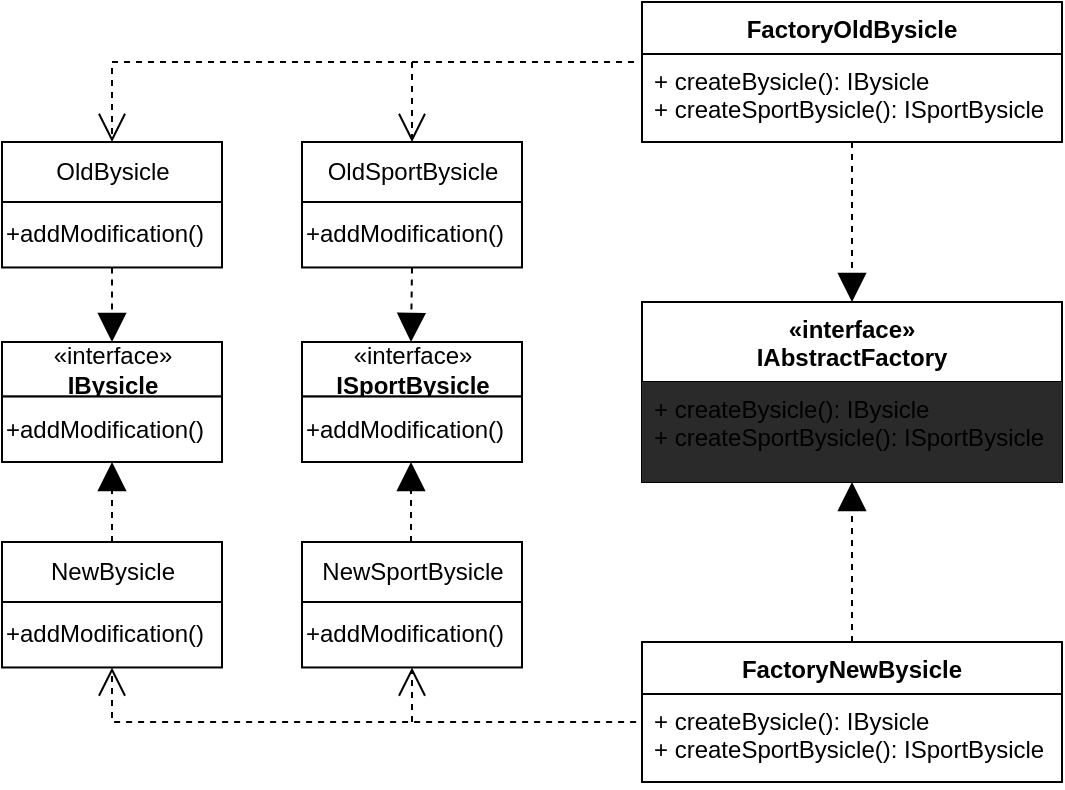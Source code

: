 <mxfile>
    <diagram id="6kIDdSxXV485Jl07DK02" name="Страница 1">
        <mxGraphModel dx="791" dy="472" grid="1" gridSize="10" guides="1" tooltips="1" connect="1" arrows="1" fold="1" page="1" pageScale="1" pageWidth="827" pageHeight="1169" math="0" shadow="0">
            <root>
                <mxCell id="0"/>
                <mxCell id="1" parent="0"/>
                <mxCell id="2" value="«interface»&#10;IAbstractFactory" style="swimlane;fontStyle=1;align=center;verticalAlign=top;childLayout=stackLayout;horizontal=1;startSize=40;horizontalStack=0;resizeParent=1;resizeParentMax=0;resizeLast=0;collapsible=1;marginBottom=0;" parent="1" vertex="1">
                    <mxGeometry x="350" y="230" width="210" height="90" as="geometry"/>
                </mxCell>
                <mxCell id="3" value="+ createBysicle(): IBysicle&#10;+ createSportBysicle(): ISportBysicle" style="text;strokeColor=none;align=left;verticalAlign=top;spacingLeft=4;spacingRight=4;overflow=hidden;rotatable=0;points=[[0,0.5],[1,0.5]];portConstraint=eastwest;fillColor=#2a2a2a;" parent="2" vertex="1">
                    <mxGeometry y="40" width="210" height="50" as="geometry"/>
                </mxCell>
                <mxCell id="4" value="FactoryOldBysicle" style="swimlane;fontStyle=1;align=center;verticalAlign=top;childLayout=stackLayout;horizontal=1;startSize=26;horizontalStack=0;resizeParent=1;resizeParentMax=0;resizeLast=0;collapsible=1;marginBottom=0;" parent="1" vertex="1">
                    <mxGeometry x="350" y="80" width="210" height="70" as="geometry"/>
                </mxCell>
                <mxCell id="5" value="+ createBysicle(): IBysicle&#10;+ createSportBysicle(): ISportBysicle" style="text;strokeColor=none;fillColor=none;align=left;verticalAlign=top;spacingLeft=4;spacingRight=4;overflow=hidden;rotatable=0;points=[[0,0.5],[1,0.5]];portConstraint=eastwest;" parent="4" vertex="1">
                    <mxGeometry y="26" width="210" height="44" as="geometry"/>
                </mxCell>
                <mxCell id="8" value="FactoryNewBysicle" style="swimlane;fontStyle=1;align=center;verticalAlign=top;childLayout=stackLayout;horizontal=1;startSize=26;horizontalStack=0;resizeParent=1;resizeParentMax=0;resizeLast=0;collapsible=1;marginBottom=0;" parent="1" vertex="1">
                    <mxGeometry x="350" y="400" width="210" height="70" as="geometry"/>
                </mxCell>
                <mxCell id="9" value="+ createBysicle(): IBysicle&#10;+ createSportBysicle(): ISportBysicle" style="text;strokeColor=none;fillColor=none;align=left;verticalAlign=top;spacingLeft=4;spacingRight=4;overflow=hidden;rotatable=0;points=[[0,0.5],[1,0.5]];portConstraint=eastwest;" parent="8" vertex="1">
                    <mxGeometry y="26" width="210" height="44" as="geometry"/>
                </mxCell>
                <mxCell id="10" value="" style="endArrow=block;dashed=1;endFill=1;endSize=12;html=1;exitX=0.5;exitY=0;exitDx=0;exitDy=0;entryX=0.5;entryY=1;entryDx=0;entryDy=0;" parent="1" source="8" target="2" edge="1">
                    <mxGeometry width="160" relative="1" as="geometry">
                        <mxPoint x="270" y="280" as="sourcePoint"/>
                        <mxPoint x="430" y="280" as="targetPoint"/>
                    </mxGeometry>
                </mxCell>
                <mxCell id="12" value="" style="endArrow=block;dashed=1;endFill=1;endSize=12;html=1;exitX=0.5;exitY=1;exitDx=0;exitDy=0;entryX=0.5;entryY=0;entryDx=0;entryDy=0;exitPerimeter=0;" parent="1" source="5" target="2" edge="1">
                    <mxGeometry width="160" relative="1" as="geometry">
                        <mxPoint x="400" y="230" as="sourcePoint"/>
                        <mxPoint x="400" y="150" as="targetPoint"/>
                    </mxGeometry>
                </mxCell>
                <mxCell id="13" value="" style="group" parent="1" vertex="1" connectable="0">
                    <mxGeometry x="30" y="250" width="110" height="60" as="geometry"/>
                </mxCell>
                <mxCell id="14" value="«interface»&lt;br&gt;&lt;b&gt;IBysicle&lt;/b&gt;" style="html=1;" parent="13" vertex="1">
                    <mxGeometry width="110" height="27.273" as="geometry"/>
                </mxCell>
                <mxCell id="15" value="+addModification()" style="rounded=0;whiteSpace=wrap;html=1;align=left;" parent="13" vertex="1">
                    <mxGeometry y="27.273" width="110" height="32.727" as="geometry"/>
                </mxCell>
                <mxCell id="16" value="" style="group" parent="1" vertex="1" connectable="0">
                    <mxGeometry x="180" y="250" width="110" height="60" as="geometry"/>
                </mxCell>
                <mxCell id="17" value="«interface»&lt;br&gt;&lt;b&gt;ISportBysicle&lt;/b&gt;" style="html=1;" parent="16" vertex="1">
                    <mxGeometry width="110" height="27.273" as="geometry"/>
                </mxCell>
                <mxCell id="18" value="+addModification()" style="rounded=0;whiteSpace=wrap;html=1;align=left;" parent="16" vertex="1">
                    <mxGeometry y="27.273" width="110" height="32.727" as="geometry"/>
                </mxCell>
                <mxCell id="21" value="NewBysicle" style="html=1;" parent="1" vertex="1">
                    <mxGeometry x="30" y="350" width="110" height="30" as="geometry"/>
                </mxCell>
                <mxCell id="22" value="NewSportBysicle" style="html=1;" parent="1" vertex="1">
                    <mxGeometry x="180" y="350" width="110" height="30" as="geometry"/>
                </mxCell>
                <mxCell id="23" value="" style="endArrow=open;dashed=1;endFill=0;endSize=12;html=1;exitX=-0.019;exitY=0.091;exitDx=0;exitDy=0;exitPerimeter=0;entryX=0.5;entryY=0;entryDx=0;entryDy=0;rounded=0;" parent="1" source="5" target="19" edge="1">
                    <mxGeometry width="160" relative="1" as="geometry">
                        <mxPoint x="330" y="90" as="sourcePoint"/>
                        <mxPoint x="70" y="110" as="targetPoint"/>
                        <Array as="points">
                            <mxPoint x="85" y="110"/>
                        </Array>
                    </mxGeometry>
                </mxCell>
                <mxCell id="24" value="" style="endArrow=open;dashed=1;endFill=0;endSize=12;html=1;entryX=0.5;entryY=0;entryDx=0;entryDy=0;rounded=0;" parent="1" target="20" edge="1">
                    <mxGeometry width="160" relative="1" as="geometry">
                        <mxPoint x="235" y="110" as="sourcePoint"/>
                        <mxPoint x="430" y="280" as="targetPoint"/>
                    </mxGeometry>
                </mxCell>
                <mxCell id="25" value="" style="endArrow=open;dashed=1;endFill=0;endSize=12;html=1;exitX=-0.014;exitY=0.318;exitDx=0;exitDy=0;exitPerimeter=0;entryX=0.5;entryY=1;entryDx=0;entryDy=0;rounded=0;" parent="1" source="9" target="35" edge="1">
                    <mxGeometry width="160" relative="1" as="geometry">
                        <mxPoint x="351.01" y="430.004" as="sourcePoint"/>
                        <mxPoint x="90" y="470" as="targetPoint"/>
                        <Array as="points">
                            <mxPoint x="85" y="440"/>
                        </Array>
                    </mxGeometry>
                </mxCell>
                <mxCell id="26" value="" style="endArrow=open;dashed=1;endFill=0;endSize=12;html=1;rounded=0;entryX=0.5;entryY=1;entryDx=0;entryDy=0;startArrow=none;" parent="1" target="36" edge="1">
                    <mxGeometry width="160" relative="1" as="geometry">
                        <mxPoint x="235" y="440" as="sourcePoint"/>
                        <mxPoint x="260" y="430" as="targetPoint"/>
                    </mxGeometry>
                </mxCell>
                <mxCell id="27" value="" style="endArrow=block;dashed=1;endFill=1;endSize=12;html=1;entryX=0.5;entryY=1;entryDx=0;entryDy=0;exitX=0.5;exitY=0;exitDx=0;exitDy=0;" parent="1" source="21" target="15" edge="1">
                    <mxGeometry width="160" relative="1" as="geometry">
                        <mxPoint x="85" y="350" as="sourcePoint"/>
                        <mxPoint x="84.5" y="310" as="targetPoint"/>
                    </mxGeometry>
                </mxCell>
                <mxCell id="28" value="" style="endArrow=block;dashed=1;endFill=1;endSize=12;html=1;entryX=0.5;entryY=1;entryDx=0;entryDy=0;exitX=0.5;exitY=0;exitDx=0;exitDy=0;" parent="1" edge="1">
                    <mxGeometry width="160" relative="1" as="geometry">
                        <mxPoint x="234.5" y="350" as="sourcePoint"/>
                        <mxPoint x="234.5" y="310" as="targetPoint"/>
                    </mxGeometry>
                </mxCell>
                <mxCell id="29" value="" style="endArrow=block;dashed=1;endFill=1;endSize=12;html=1;entryX=0.5;entryY=0;entryDx=0;entryDy=0;exitX=0.5;exitY=1;exitDx=0;exitDy=0;" parent="1" source="31" target="14" edge="1">
                    <mxGeometry width="160" relative="1" as="geometry">
                        <mxPoint x="105" y="370" as="sourcePoint"/>
                        <mxPoint x="105" y="330" as="targetPoint"/>
                    </mxGeometry>
                </mxCell>
                <mxCell id="30" value="" style="endArrow=block;dashed=1;endFill=1;endSize=12;html=1;entryX=0.5;entryY=0;entryDx=0;entryDy=0;exitX=0.5;exitY=1;exitDx=0;exitDy=0;" parent="1" source="32" edge="1">
                    <mxGeometry width="160" relative="1" as="geometry">
                        <mxPoint x="234.5" y="200" as="sourcePoint"/>
                        <mxPoint x="234.5" y="250" as="targetPoint"/>
                    </mxGeometry>
                </mxCell>
                <mxCell id="33" value="" style="group" parent="1" vertex="1" connectable="0">
                    <mxGeometry x="30" y="150" width="110" height="62.73" as="geometry"/>
                </mxCell>
                <mxCell id="19" value="OldBysicle" style="html=1;" parent="33" vertex="1">
                    <mxGeometry width="110" height="30" as="geometry"/>
                </mxCell>
                <mxCell id="31" value="+addModification()" style="rounded=0;whiteSpace=wrap;html=1;align=left;" parent="33" vertex="1">
                    <mxGeometry y="30.003" width="110" height="32.727" as="geometry"/>
                </mxCell>
                <mxCell id="34" value="" style="group" parent="1" vertex="1" connectable="0">
                    <mxGeometry x="180" y="150" width="110" height="62.73" as="geometry"/>
                </mxCell>
                <mxCell id="20" value="OldSportBysicle" style="html=1;" parent="34" vertex="1">
                    <mxGeometry width="110" height="30" as="geometry"/>
                </mxCell>
                <mxCell id="32" value="+addModification()" style="rounded=0;whiteSpace=wrap;html=1;align=left;" parent="34" vertex="1">
                    <mxGeometry y="30.003" width="110" height="32.727" as="geometry"/>
                </mxCell>
                <mxCell id="35" value="+addModification()" style="rounded=0;whiteSpace=wrap;html=1;align=left;" parent="1" vertex="1">
                    <mxGeometry x="30" y="380.003" width="110" height="32.727" as="geometry"/>
                </mxCell>
                <mxCell id="36" value="+addModification()" style="rounded=0;whiteSpace=wrap;html=1;align=left;" parent="1" vertex="1">
                    <mxGeometry x="180" y="380.003" width="110" height="32.727" as="geometry"/>
                </mxCell>
            </root>
        </mxGraphModel>
    </diagram>
</mxfile>